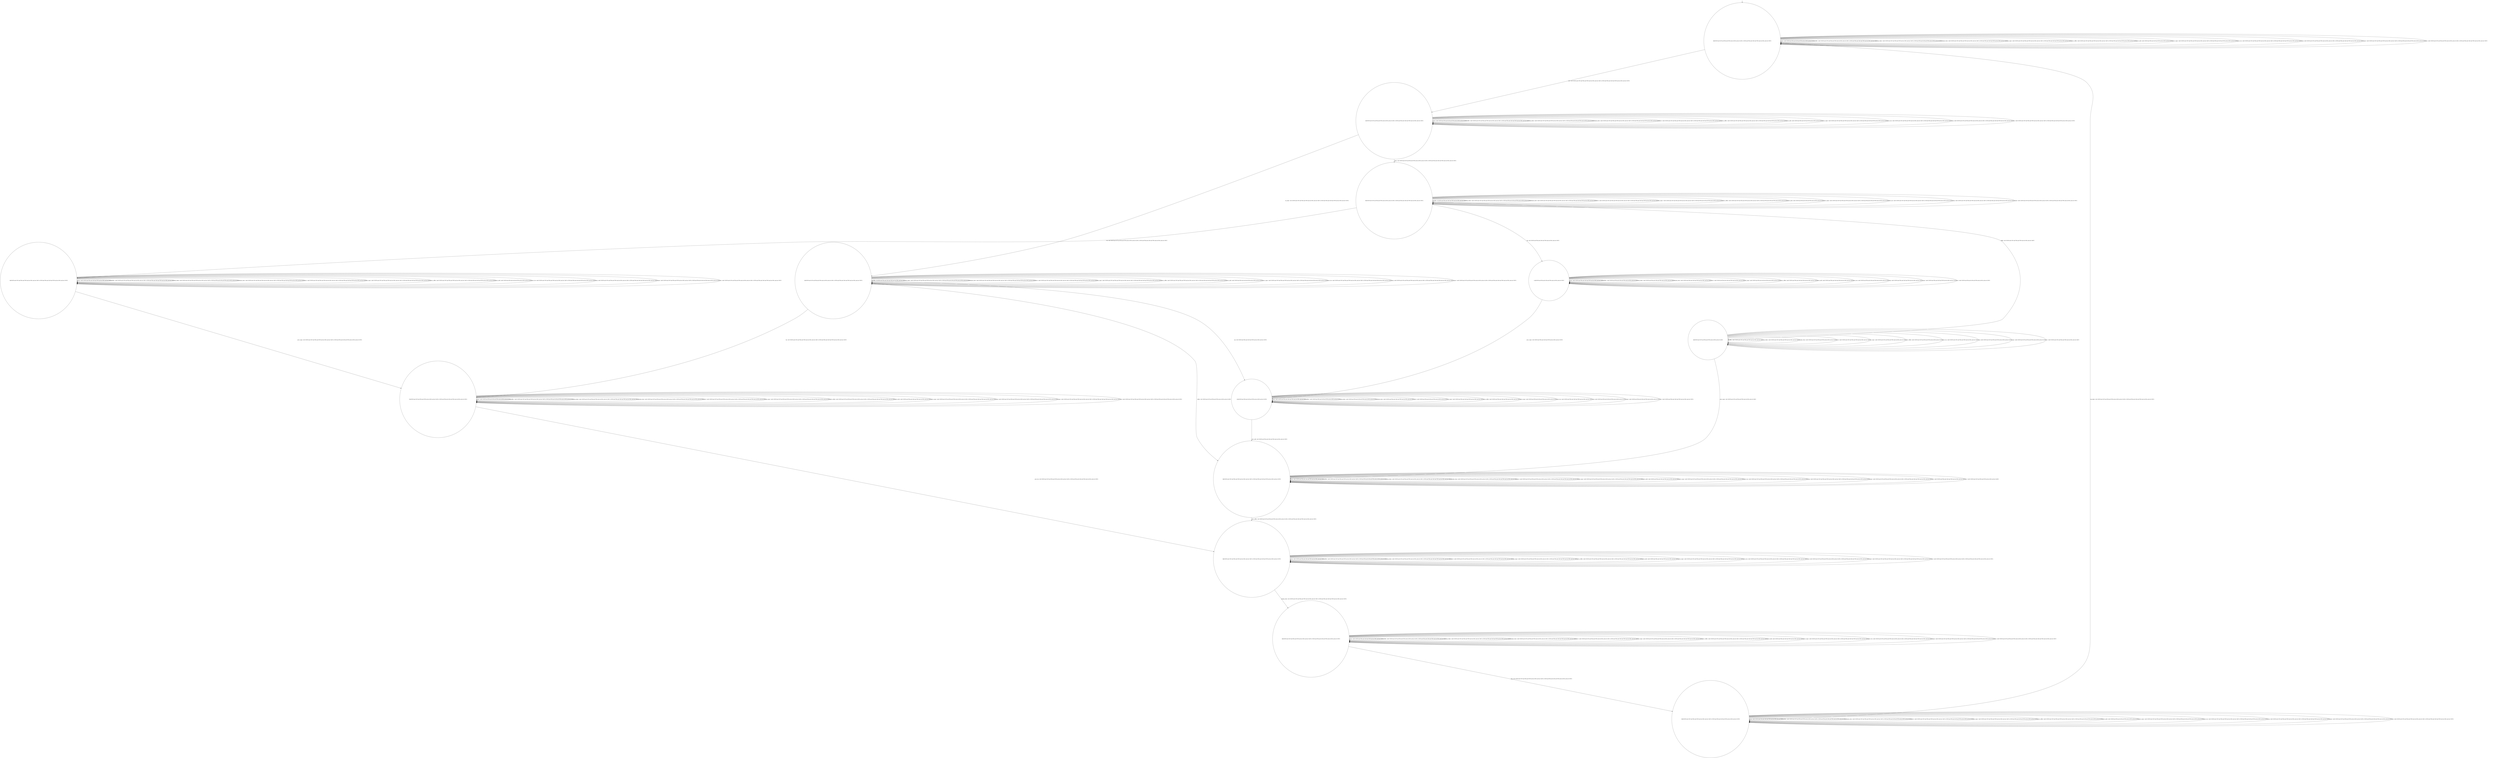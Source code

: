 digraph g {
	edge [lblstyle="above, sloped"];
	s0 [shape="circle" label="0@[((EUR and COF and TEA and TON and not DOL and not CAP) or (EUR and TEA and CAP and TON and not DOL and not COF))]"];
	s1 [shape="circle" label="1@[((EUR and COF and TEA and TON and not DOL and not CAP) or (EUR and TEA and CAP and TON and not DOL and not COF))]"];
	s2 [shape="circle" label="2@[((EUR and COF and TEA and TON and not DOL and not CAP) or (EUR and TEA and CAP and TON and not DOL and not COF))]"];
	s3 [shape="circle" label="3@[((EUR and COF and TEA and TON and not DOL and not CAP) or (EUR and TEA and CAP and TON and not DOL and not COF))]"];
	s4 [shape="circle" label="4@[((EUR and COF and TEA and TON and not DOL and not CAP))]"];
	s5 [shape="circle" label="5@[((EUR and COF and TEA and TON and not DOL and not CAP) or (EUR and TEA and CAP and TON and not DOL and not COF))]"];
	s6 [shape="circle" label="6@[((EUR and COF and TEA and TON and not DOL and not CAP) or (EUR and TEA and CAP and TON and not DOL and not COF))]"];
	s7 [shape="circle" label="7@[((EUR and COF and TEA and TON and not DOL and not CAP) or (EUR and TEA and CAP and TON and not DOL and not COF))]"];
	s8 [shape="circle" label="8@[((EUR and COF and TEA and TON and not DOL and not CAP) or (EUR and TEA and CAP and TON and not DOL and not COF))]"];
	s9 [shape="circle" label="9@[((EUR and COF and TEA and TON and not DOL and not CAP) or (EUR and TEA and CAP and TON and not DOL and not COF))]"];
	s10 [shape="circle" label="10@[((EUR and COF and TEA and TON and not DOL and not CAP) or (EUR and TEA and CAP and TON and not DOL and not COF))]"];
	s11 [shape="circle" label="11@[((EUR and TEA and CAP and TON and not DOL and not COF))]"];
	s12 [shape="circle" label="12@[((EUR and TEA and CAP and TON and not DOL and not COF))]"];
	s0 -> s0 [label="cap / nok() [((EUR and TEA and CAP and TON and not DOL and not COF))]"];
	s0 -> s0 [label="coffee / nok() [((EUR and COF and TEA and TON and not DOL and not CAP) or (EUR and TEA and CAP and TON and not DOL and not COF))]"];
	s0 -> s0 [label="cup_taken / nok() [((EUR and COF and TEA and TON and not DOL and not CAP) or (EUR and TEA and CAP and TON and not DOL and not COF))]"];
	s0 -> s0 [label="display_done / nok() [((EUR and COF and TEA and TON and not DOL and not CAP) or (EUR and TEA and CAP and TON and not DOL and not COF))]"];
	s0 -> s1 [label="euro / ok() [((EUR and COF and TEA and TON and not DOL and not CAP) or (EUR and TEA and CAP and TON and not DOL and not COF))]"];
	s0 -> s0 [label="no_sugar / nok() [((EUR and COF and TEA and TON and not DOL and not CAP) or (EUR and TEA and CAP and TON and not DOL and not COF))]"];
	s0 -> s0 [label="pour_coffee / nok() [((EUR and COF and TEA and TON and not DOL and not CAP) or (EUR and TEA and CAP and TON and not DOL and not COF))]"];
	s0 -> s0 [label="pour_milk / nok() [((EUR and TEA and CAP and TON and not DOL and not COF))]"];
	s0 -> s0 [label="pour_sugar / nok() [((EUR and COF and TEA and TON and not DOL and not CAP) or (EUR and TEA and CAP and TON and not DOL and not COF))]"];
	s0 -> s0 [label="pour_tea / nok() [((EUR and COF and TEA and TON and not DOL and not CAP) or (EUR and TEA and CAP and TON and not DOL and not COF))]"];
	s0 -> s0 [label="ring / nok() [((EUR and COF and TEA and TON and not DOL and not CAP) or (EUR and TEA and CAP and TON and not DOL and not COF))]"];
	s0 -> s0 [label="sugar / nok() [((EUR and COF and TEA and TON and not DOL and not CAP) or (EUR and TEA and CAP and TON and not DOL and not COF))]"];
	s0 -> s0 [label="tea / nok() [((EUR and COF and TEA and TON and not DOL and not CAP) or (EUR and TEA and CAP and TON and not DOL and not COF))]"];
	s1 -> s1 [label="cap / nok() [((EUR and TEA and CAP and TON and not DOL and not COF))]"];
	s1 -> s1 [label="coffee / nok() [((EUR and COF and TEA and TON and not DOL and not CAP) or (EUR and TEA and CAP and TON and not DOL and not COF))]"];
	s1 -> s1 [label="cup_taken / nok() [((EUR and COF and TEA and TON and not DOL and not CAP) or (EUR and TEA and CAP and TON and not DOL and not COF))]"];
	s1 -> s1 [label="display_done / nok() [((EUR and COF and TEA and TON and not DOL and not CAP) or (EUR and TEA and CAP and TON and not DOL and not COF))]"];
	s1 -> s1 [label="euro / nok() [((EUR and COF and TEA and TON and not DOL and not CAP) or (EUR and TEA and CAP and TON and not DOL and not COF))]"];
	s1 -> s2 [label="no_sugar / ok() [((EUR and COF and TEA and TON and not DOL and not CAP) or (EUR and TEA and CAP and TON and not DOL and not COF))]"];
	s1 -> s1 [label="pour_coffee / nok() [((EUR and COF and TEA and TON and not DOL and not CAP) or (EUR and TEA and CAP and TON and not DOL and not COF))]"];
	s1 -> s1 [label="pour_milk / nok() [((EUR and TEA and CAP and TON and not DOL and not COF))]"];
	s1 -> s1 [label="pour_sugar / nok() [((EUR and COF and TEA and TON and not DOL and not CAP) or (EUR and TEA and CAP and TON and not DOL and not COF))]"];
	s1 -> s1 [label="pour_tea / nok() [((EUR and COF and TEA and TON and not DOL and not CAP) or (EUR and TEA and CAP and TON and not DOL and not COF))]"];
	s1 -> s1 [label="ring / nok() [((EUR and COF and TEA and TON and not DOL and not CAP) or (EUR and TEA and CAP and TON and not DOL and not COF))]"];
	s1 -> s3 [label="sugar / ok() [((EUR and COF and TEA and TON and not DOL and not CAP) or (EUR and TEA and CAP and TON and not DOL and not COF))]"];
	s1 -> s1 [label="tea / nok() [((EUR and COF and TEA and TON and not DOL and not CAP) or (EUR and TEA and CAP and TON and not DOL and not COF))]"];
	s2 -> s12 [label="cap / ok() [((EUR and TEA and CAP and TON and not DOL and not COF))]"];
	s2 -> s2 [label="coffee / Ω [((EUR and TEA and CAP and TON and not DOL and not COF))]"];
	s2 -> s6 [label="coffee / ok() [((EUR and COF and TEA and TON and not DOL and not CAP))]"];
	s2 -> s2 [label="cup_taken / nok() [((EUR and COF and TEA and TON and not DOL and not CAP) or (EUR and TEA and CAP and TON and not DOL and not COF))]"];
	s2 -> s2 [label="display_done / nok() [((EUR and COF and TEA and TON and not DOL and not CAP) or (EUR and TEA and CAP and TON and not DOL and not COF))]"];
	s2 -> s2 [label="euro / nok() [((EUR and COF and TEA and TON and not DOL and not CAP) or (EUR and TEA and CAP and TON and not DOL and not COF))]"];
	s2 -> s2 [label="no_sugar / nok() [((EUR and COF and TEA and TON and not DOL and not CAP) or (EUR and TEA and CAP and TON and not DOL and not COF))]"];
	s2 -> s2 [label="pour_coffee / nok() [((EUR and COF and TEA and TON and not DOL and not CAP) or (EUR and TEA and CAP and TON and not DOL and not COF))]"];
	s2 -> s2 [label="pour_milk / nok() [((EUR and TEA and CAP and TON and not DOL and not COF))]"];
	s2 -> s2 [label="pour_sugar / nok() [((EUR and COF and TEA and TON and not DOL and not CAP) or (EUR and TEA and CAP and TON and not DOL and not COF))]"];
	s2 -> s2 [label="pour_tea / nok() [((EUR and COF and TEA and TON and not DOL and not CAP) or (EUR and TEA and CAP and TON and not DOL and not COF))]"];
	s2 -> s2 [label="ring / nok() [((EUR and COF and TEA and TON and not DOL and not CAP) or (EUR and TEA and CAP and TON and not DOL and not COF))]"];
	s2 -> s2 [label="sugar / void() [((EUR and COF and TEA and TON and not DOL and not CAP) or (EUR and TEA and CAP and TON and not DOL and not COF))]"];
	s2 -> s7 [label="tea / ok() [((EUR and COF and TEA and TON and not DOL and not CAP) or (EUR and TEA and CAP and TON and not DOL and not COF))]"];
	s3 -> s11 [label="cap / ok() [((EUR and TEA and CAP and TON and not DOL and not COF))]"];
	s3 -> s3 [label="coffee / Ω [((EUR and TEA and CAP and TON and not DOL and not COF))]"];
	s3 -> s4 [label="coffee / ok() [((EUR and COF and TEA and TON and not DOL and not CAP))]"];
	s3 -> s3 [label="cup_taken / nok() [((EUR and COF and TEA and TON and not DOL and not CAP) or (EUR and TEA and CAP and TON and not DOL and not COF))]"];
	s3 -> s3 [label="display_done / nok() [((EUR and COF and TEA and TON and not DOL and not CAP) or (EUR and TEA and CAP and TON and not DOL and not COF))]"];
	s3 -> s3 [label="euro / nok() [((EUR and COF and TEA and TON and not DOL and not CAP) or (EUR and TEA and CAP and TON and not DOL and not COF))]"];
	s3 -> s3 [label="no_sugar / void() [((EUR and COF and TEA and TON and not DOL and not CAP) or (EUR and TEA and CAP and TON and not DOL and not COF))]"];
	s3 -> s3 [label="pour_coffee / nok() [((EUR and COF and TEA and TON and not DOL and not CAP) or (EUR and TEA and CAP and TON and not DOL and not COF))]"];
	s3 -> s3 [label="pour_milk / nok() [((EUR and TEA and CAP and TON and not DOL and not COF))]"];
	s3 -> s3 [label="pour_sugar / nok() [((EUR and COF and TEA and TON and not DOL and not CAP) or (EUR and TEA and CAP and TON and not DOL and not COF))]"];
	s3 -> s3 [label="pour_tea / nok() [((EUR and COF and TEA and TON and not DOL and not CAP) or (EUR and TEA and CAP and TON and not DOL and not COF))]"];
	s3 -> s3 [label="ring / nok() [((EUR and COF and TEA and TON and not DOL and not CAP) or (EUR and TEA and CAP and TON and not DOL and not COF))]"];
	s3 -> s3 [label="sugar / nok() [((EUR and COF and TEA and TON and not DOL and not CAP) or (EUR and TEA and CAP and TON and not DOL and not COF))]"];
	s3 -> s5 [label="tea / ok() [((EUR and COF and TEA and TON and not DOL and not CAP) or (EUR and TEA and CAP and TON and not DOL and not COF))]"];
	s4 -> s4 [label="coffee / nok() [((EUR and COF and TEA and TON and not DOL and not CAP))]"];
	s4 -> s4 [label="cup_taken / nok() [((EUR and COF and TEA and TON and not DOL and not CAP))]"];
	s4 -> s4 [label="display_done / nok() [((EUR and COF and TEA and TON and not DOL and not CAP))]"];
	s4 -> s4 [label="euro / nok() [((EUR and COF and TEA and TON and not DOL and not CAP))]"];
	s4 -> s4 [label="no_sugar / nok() [((EUR and COF and TEA and TON and not DOL and not CAP))]"];
	s4 -> s4 [label="pour_coffee / nok() [((EUR and COF and TEA and TON and not DOL and not CAP))]"];
	s4 -> s6 [label="pour_sugar / ok() [((EUR and COF and TEA and TON and not DOL and not CAP))]"];
	s4 -> s4 [label="pour_tea / nok() [((EUR and COF and TEA and TON and not DOL and not CAP))]"];
	s4 -> s4 [label="ring / nok() [((EUR and COF and TEA and TON and not DOL and not CAP))]"];
	s4 -> s4 [label="sugar / nok() [((EUR and COF and TEA and TON and not DOL and not CAP))]"];
	s4 -> s4 [label="tea / void() [((EUR and COF and TEA and TON and not DOL and not CAP))]"];
	s5 -> s5 [label="cap / void() [((EUR and TEA and CAP and TON and not DOL and not COF))]"];
	s5 -> s5 [label="coffee / void() [((EUR and COF and TEA and TON and not DOL and not CAP) or (EUR and TEA and CAP and TON and not DOL and not COF))]"];
	s5 -> s5 [label="cup_taken / nok() [((EUR and COF and TEA and TON and not DOL and not CAP) or (EUR and TEA and CAP and TON and not DOL and not COF))]"];
	s5 -> s5 [label="display_done / nok() [((EUR and COF and TEA and TON and not DOL and not CAP) or (EUR and TEA and CAP and TON and not DOL and not COF))]"];
	s5 -> s5 [label="euro / nok() [((EUR and COF and TEA and TON and not DOL and not CAP) or (EUR and TEA and CAP and TON and not DOL and not COF))]"];
	s5 -> s5 [label="no_sugar / nok() [((EUR and COF and TEA and TON and not DOL and not CAP) or (EUR and TEA and CAP and TON and not DOL and not COF))]"];
	s5 -> s5 [label="pour_coffee / nok() [((EUR and COF and TEA and TON and not DOL and not CAP) or (EUR and TEA and CAP and TON and not DOL and not COF))]"];
	s5 -> s5 [label="pour_milk / nok() [((EUR and TEA and CAP and TON and not DOL and not COF))]"];
	s5 -> s7 [label="pour_sugar / ok() [((EUR and COF and TEA and TON and not DOL and not CAP) or (EUR and TEA and CAP and TON and not DOL and not COF))]"];
	s5 -> s5 [label="pour_tea / nok() [((EUR and COF and TEA and TON and not DOL and not CAP) or (EUR and TEA and CAP and TON and not DOL and not COF))]"];
	s5 -> s5 [label="ring / nok() [((EUR and COF and TEA and TON and not DOL and not CAP) or (EUR and TEA and CAP and TON and not DOL and not COF))]"];
	s5 -> s5 [label="sugar / nok() [((EUR and COF and TEA and TON and not DOL and not CAP) or (EUR and TEA and CAP and TON and not DOL and not COF))]"];
	s5 -> s5 [label="tea / nok() [((EUR and COF and TEA and TON and not DOL and not CAP) or (EUR and TEA and CAP and TON and not DOL and not COF))]"];
	s6 -> s6 [label="cap / nok() [((EUR and TEA and CAP and TON and not DOL and not COF))]"];
	s6 -> s6 [label="coffee / nok() [((EUR and COF and TEA and TON and not DOL and not CAP) or (EUR and TEA and CAP and TON and not DOL and not COF))]"];
	s6 -> s6 [label="cup_taken / nok() [((EUR and COF and TEA and TON and not DOL and not CAP) or (EUR and TEA and CAP and TON and not DOL and not COF))]"];
	s6 -> s6 [label="display_done / nok() [((EUR and COF and TEA and TON and not DOL and not CAP) or (EUR and TEA and CAP and TON and not DOL and not COF))]"];
	s6 -> s6 [label="euro / nok() [((EUR and COF and TEA and TON and not DOL and not CAP) or (EUR and TEA and CAP and TON and not DOL and not COF))]"];
	s6 -> s6 [label="no_sugar / nok() [((EUR and COF and TEA and TON and not DOL and not CAP) or (EUR and TEA and CAP and TON and not DOL and not COF))]"];
	s6 -> s8 [label="pour_coffee / ok() [((EUR and COF and TEA and TON and not DOL and not CAP) or (EUR and TEA and CAP and TON and not DOL and not COF))]"];
	s6 -> s6 [label="pour_milk / nok() [((EUR and TEA and CAP and TON and not DOL and not COF))]"];
	s6 -> s6 [label="pour_sugar / nok() [((EUR and COF and TEA and TON and not DOL and not CAP) or (EUR and TEA and CAP and TON and not DOL and not COF))]"];
	s6 -> s6 [label="pour_tea / nok() [((EUR and COF and TEA and TON and not DOL and not CAP) or (EUR and TEA and CAP and TON and not DOL and not COF))]"];
	s6 -> s6 [label="ring / nok() [((EUR and COF and TEA and TON and not DOL and not CAP) or (EUR and TEA and CAP and TON and not DOL and not COF))]"];
	s6 -> s6 [label="sugar / nok() [((EUR and COF and TEA and TON and not DOL and not CAP) or (EUR and TEA and CAP and TON and not DOL and not COF))]"];
	s6 -> s6 [label="tea / nok() [((EUR and TEA and CAP and TON and not DOL and not COF))]"];
	s6 -> s6 [label="tea / void() [((EUR and COF and TEA and TON and not DOL and not CAP))]"];
	s7 -> s7 [label="cap / void() [((EUR and TEA and CAP and TON and not DOL and not COF))]"];
	s7 -> s7 [label="coffee / void() [((EUR and COF and TEA and TON and not DOL and not CAP) or (EUR and TEA and CAP and TON and not DOL and not COF))]"];
	s7 -> s7 [label="cup_taken / nok() [((EUR and COF and TEA and TON and not DOL and not CAP) or (EUR and TEA and CAP and TON and not DOL and not COF))]"];
	s7 -> s7 [label="display_done / nok() [((EUR and COF and TEA and TON and not DOL and not CAP) or (EUR and TEA and CAP and TON and not DOL and not COF))]"];
	s7 -> s7 [label="euro / nok() [((EUR and COF and TEA and TON and not DOL and not CAP) or (EUR and TEA and CAP and TON and not DOL and not COF))]"];
	s7 -> s7 [label="no_sugar / nok() [((EUR and COF and TEA and TON and not DOL and not CAP) or (EUR and TEA and CAP and TON and not DOL and not COF))]"];
	s7 -> s7 [label="pour_coffee / nok() [((EUR and COF and TEA and TON and not DOL and not CAP) or (EUR and TEA and CAP and TON and not DOL and not COF))]"];
	s7 -> s7 [label="pour_milk / nok() [((EUR and TEA and CAP and TON and not DOL and not COF))]"];
	s7 -> s7 [label="pour_sugar / nok() [((EUR and COF and TEA and TON and not DOL and not CAP) or (EUR and TEA and CAP and TON and not DOL and not COF))]"];
	s7 -> s8 [label="pour_tea / ok() [((EUR and COF and TEA and TON and not DOL and not CAP) or (EUR and TEA and CAP and TON and not DOL and not COF))]"];
	s7 -> s7 [label="ring / nok() [((EUR and COF and TEA and TON and not DOL and not CAP) or (EUR and TEA and CAP and TON and not DOL and not COF))]"];
	s7 -> s7 [label="sugar / nok() [((EUR and COF and TEA and TON and not DOL and not CAP) or (EUR and TEA and CAP and TON and not DOL and not COF))]"];
	s7 -> s7 [label="tea / nok() [((EUR and COF and TEA and TON and not DOL and not CAP) or (EUR and TEA and CAP and TON and not DOL and not COF))]"];
	s8 -> s8 [label="cap / nok() [((EUR and TEA and CAP and TON and not DOL and not COF))]"];
	s8 -> s8 [label="coffee / nok() [((EUR and COF and TEA and TON and not DOL and not CAP) or (EUR and TEA and CAP and TON and not DOL and not COF))]"];
	s8 -> s8 [label="cup_taken / nok() [((EUR and COF and TEA and TON and not DOL and not CAP) or (EUR and TEA and CAP and TON and not DOL and not COF))]"];
	s8 -> s9 [label="display_done / ok() [((EUR and COF and TEA and TON and not DOL and not CAP) or (EUR and TEA and CAP and TON and not DOL and not COF))]"];
	s8 -> s8 [label="euro / nok() [((EUR and COF and TEA and TON and not DOL and not CAP) or (EUR and TEA and CAP and TON and not DOL and not COF))]"];
	s8 -> s8 [label="no_sugar / nok() [((EUR and COF and TEA and TON and not DOL and not CAP) or (EUR and TEA and CAP and TON and not DOL and not COF))]"];
	s8 -> s8 [label="pour_coffee / nok() [((EUR and COF and TEA and TON and not DOL and not CAP) or (EUR and TEA and CAP and TON and not DOL and not COF))]"];
	s8 -> s8 [label="pour_milk / nok() [((EUR and TEA and CAP and TON and not DOL and not COF))]"];
	s8 -> s8 [label="pour_sugar / nok() [((EUR and COF and TEA and TON and not DOL and not CAP) or (EUR and TEA and CAP and TON and not DOL and not COF))]"];
	s8 -> s8 [label="pour_tea / nok() [((EUR and COF and TEA and TON and not DOL and not CAP) or (EUR and TEA and CAP and TON and not DOL and not COF))]"];
	s8 -> s8 [label="ring / nok() [((EUR and COF and TEA and TON and not DOL and not CAP) or (EUR and TEA and CAP and TON and not DOL and not COF))]"];
	s8 -> s8 [label="sugar / nok() [((EUR and COF and TEA and TON and not DOL and not CAP) or (EUR and TEA and CAP and TON and not DOL and not COF))]"];
	s8 -> s8 [label="tea / nok() [((EUR and COF and TEA and TON and not DOL and not CAP) or (EUR and TEA and CAP and TON and not DOL and not COF))]"];
	s9 -> s9 [label="cap / nok() [((EUR and TEA and CAP and TON and not DOL and not COF))]"];
	s9 -> s9 [label="coffee / nok() [((EUR and COF and TEA and TON and not DOL and not CAP) or (EUR and TEA and CAP and TON and not DOL and not COF))]"];
	s9 -> s9 [label="cup_taken / nok() [((EUR and COF and TEA and TON and not DOL and not CAP) or (EUR and TEA and CAP and TON and not DOL and not COF))]"];
	s9 -> s9 [label="display_done / nok() [((EUR and COF and TEA and TON and not DOL and not CAP) or (EUR and TEA and CAP and TON and not DOL and not COF))]"];
	s9 -> s9 [label="euro / nok() [((EUR and COF and TEA and TON and not DOL and not CAP) or (EUR and TEA and CAP and TON and not DOL and not COF))]"];
	s9 -> s9 [label="no_sugar / nok() [((EUR and COF and TEA and TON and not DOL and not CAP) or (EUR and TEA and CAP and TON and not DOL and not COF))]"];
	s9 -> s9 [label="pour_coffee / nok() [((EUR and COF and TEA and TON and not DOL and not CAP) or (EUR and TEA and CAP and TON and not DOL and not COF))]"];
	s9 -> s9 [label="pour_milk / nok() [((EUR and TEA and CAP and TON and not DOL and not COF))]"];
	s9 -> s9 [label="pour_sugar / nok() [((EUR and COF and TEA and TON and not DOL and not CAP) or (EUR and TEA and CAP and TON and not DOL and not COF))]"];
	s9 -> s9 [label="pour_tea / nok() [((EUR and COF and TEA and TON and not DOL and not CAP) or (EUR and TEA and CAP and TON and not DOL and not COF))]"];
	s9 -> s10 [label="ring / ok() [((EUR and COF and TEA and TON and not DOL and not CAP) or (EUR and TEA and CAP and TON and not DOL and not COF))]"];
	s9 -> s9 [label="sugar / nok() [((EUR and COF and TEA and TON and not DOL and not CAP) or (EUR and TEA and CAP and TON and not DOL and not COF))]"];
	s9 -> s9 [label="tea / nok() [((EUR and COF and TEA and TON and not DOL and not CAP) or (EUR and TEA and CAP and TON and not DOL and not COF))]"];
	s10 -> s10 [label="cap / nok() [((EUR and TEA and CAP and TON and not DOL and not COF))]"];
	s10 -> s10 [label="coffee / nok() [((EUR and COF and TEA and TON and not DOL and not CAP) or (EUR and TEA and CAP and TON and not DOL and not COF))]"];
	s10 -> s0 [label="cup_taken / ok() [((EUR and COF and TEA and TON and not DOL and not CAP) or (EUR and TEA and CAP and TON and not DOL and not COF))]"];
	s10 -> s10 [label="display_done / nok() [((EUR and COF and TEA and TON and not DOL and not CAP) or (EUR and TEA and CAP and TON and not DOL and not COF))]"];
	s10 -> s10 [label="euro / nok() [((EUR and COF and TEA and TON and not DOL and not CAP) or (EUR and TEA and CAP and TON and not DOL and not COF))]"];
	s10 -> s10 [label="no_sugar / nok() [((EUR and COF and TEA and TON and not DOL and not CAP) or (EUR and TEA and CAP and TON and not DOL and not COF))]"];
	s10 -> s10 [label="pour_coffee / nok() [((EUR and COF and TEA and TON and not DOL and not CAP) or (EUR and TEA and CAP and TON and not DOL and not COF))]"];
	s10 -> s10 [label="pour_milk / nok() [((EUR and TEA and CAP and TON and not DOL and not COF))]"];
	s10 -> s10 [label="pour_sugar / nok() [((EUR and COF and TEA and TON and not DOL and not CAP) or (EUR and TEA and CAP and TON and not DOL and not COF))]"];
	s10 -> s10 [label="pour_tea / nok() [((EUR and COF and TEA and TON and not DOL and not CAP) or (EUR and TEA and CAP and TON and not DOL and not COF))]"];
	s10 -> s10 [label="ring / nok() [((EUR and COF and TEA and TON and not DOL and not CAP) or (EUR and TEA and CAP and TON and not DOL and not COF))]"];
	s10 -> s10 [label="sugar / nok() [((EUR and COF and TEA and TON and not DOL and not CAP) or (EUR and TEA and CAP and TON and not DOL and not COF))]"];
	s10 -> s10 [label="tea / nok() [((EUR and COF and TEA and TON and not DOL and not CAP) or (EUR and TEA and CAP and TON and not DOL and not COF))]"];
	s11 -> s11 [label="cap / nok() [((EUR and TEA and CAP and TON and not DOL and not COF))]"];
	s11 -> s11 [label="coffee / void() [((EUR and TEA and CAP and TON and not DOL and not COF))]"];
	s11 -> s11 [label="cup_taken / nok() [((EUR and TEA and CAP and TON and not DOL and not COF))]"];
	s11 -> s11 [label="display_done / nok() [((EUR and TEA and CAP and TON and not DOL and not COF))]"];
	s11 -> s11 [label="euro / nok() [((EUR and TEA and CAP and TON and not DOL and not COF))]"];
	s11 -> s11 [label="no_sugar / nok() [((EUR and TEA and CAP and TON and not DOL and not COF))]"];
	s11 -> s11 [label="pour_coffee / nok() [((EUR and TEA and CAP and TON and not DOL and not COF))]"];
	s11 -> s11 [label="pour_milk / nok() [((EUR and TEA and CAP and TON and not DOL and not COF))]"];
	s11 -> s12 [label="pour_sugar / ok() [((EUR and TEA and CAP and TON and not DOL and not COF))]"];
	s11 -> s11 [label="pour_tea / nok() [((EUR and TEA and CAP and TON and not DOL and not COF))]"];
	s11 -> s11 [label="ring / nok() [((EUR and TEA and CAP and TON and not DOL and not COF))]"];
	s11 -> s11 [label="sugar / nok() [((EUR and TEA and CAP and TON and not DOL and not COF))]"];
	s11 -> s11 [label="tea / void() [((EUR and TEA and CAP and TON and not DOL and not COF))]"];
	s12 -> s12 [label="cap / nok() [((EUR and TEA and CAP and TON and not DOL and not COF))]"];
	s12 -> s12 [label="coffee / void() [((EUR and TEA and CAP and TON and not DOL and not COF))]"];
	s12 -> s12 [label="cup_taken / nok() [((EUR and TEA and CAP and TON and not DOL and not COF))]"];
	s12 -> s12 [label="display_done / nok() [((EUR and TEA and CAP and TON and not DOL and not COF))]"];
	s12 -> s12 [label="euro / nok() [((EUR and TEA and CAP and TON and not DOL and not COF))]"];
	s12 -> s12 [label="no_sugar / nok() [((EUR and TEA and CAP and TON and not DOL and not COF))]"];
	s12 -> s12 [label="pour_coffee / nok() [((EUR and TEA and CAP and TON and not DOL and not COF))]"];
	s12 -> s6 [label="pour_milk / ok() [((EUR and TEA and CAP and TON and not DOL and not COF))]"];
	s12 -> s12 [label="pour_sugar / nok() [((EUR and TEA and CAP and TON and not DOL and not COF))]"];
	s12 -> s12 [label="pour_tea / nok() [((EUR and TEA and CAP and TON and not DOL and not COF))]"];
	s12 -> s12 [label="ring / nok() [((EUR and TEA and CAP and TON and not DOL and not COF))]"];
	s12 -> s12 [label="sugar / nok() [((EUR and TEA and CAP and TON and not DOL and not COF))]"];
	s12 -> s12 [label="tea / void() [((EUR and TEA and CAP and TON and not DOL and not COF))]"];
	__start0 [label="" shape="none" width="0" height="0"];
	__start0 -> s0;
}